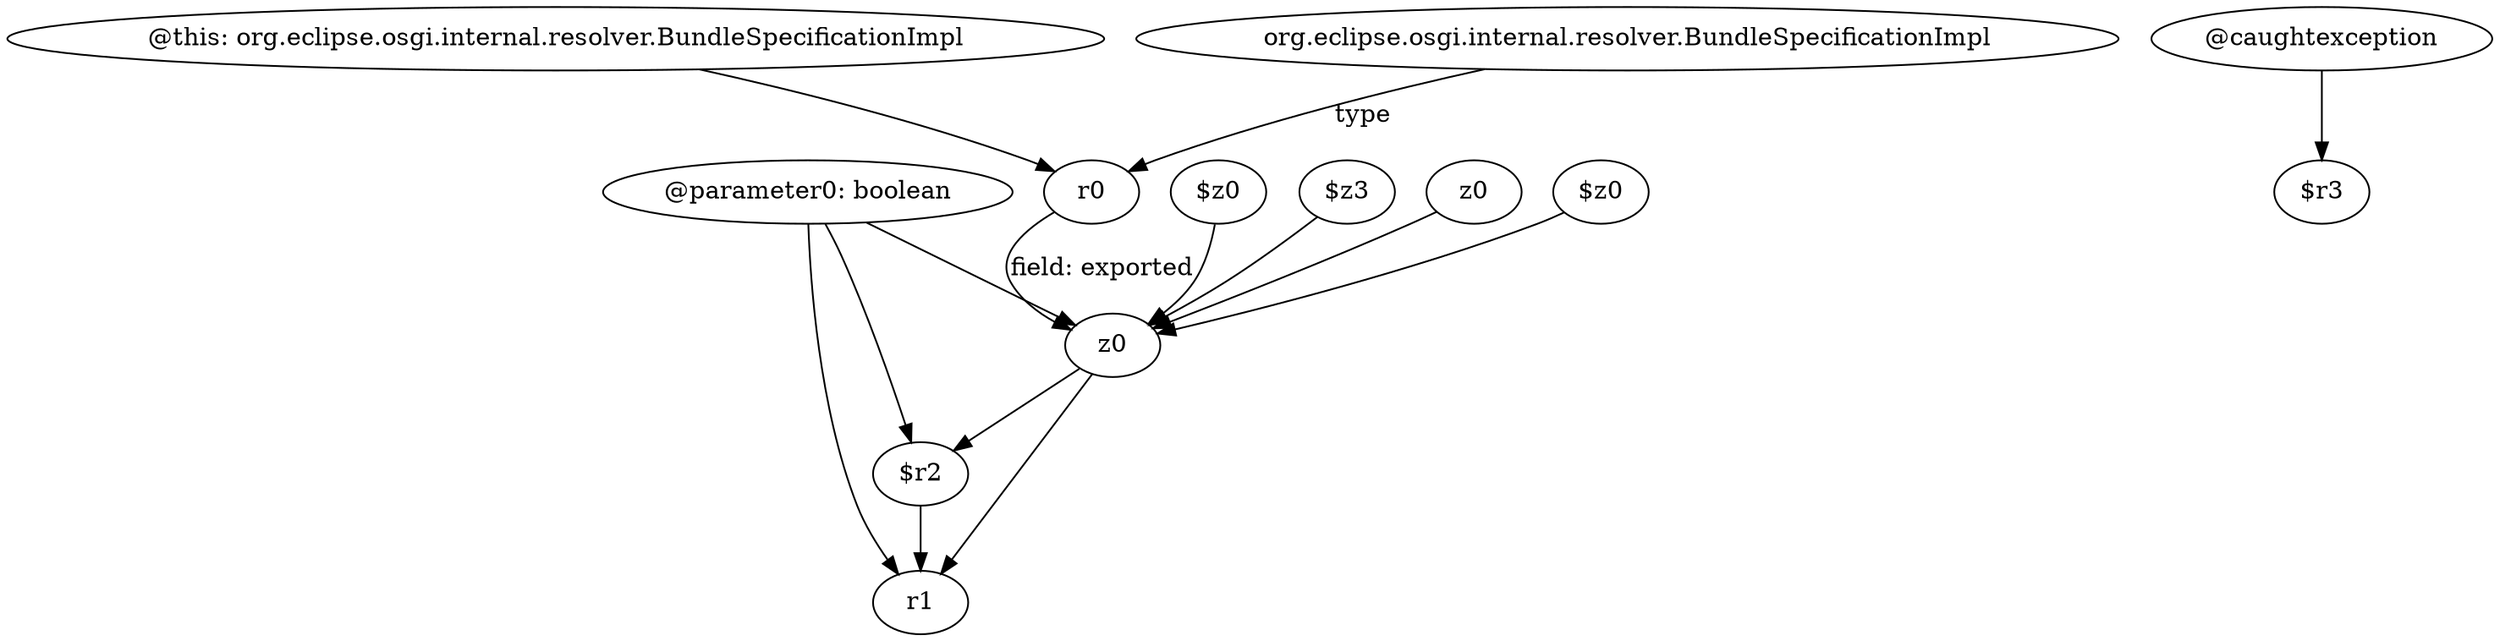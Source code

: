 digraph g {
0[label="@parameter0: boolean"]
1[label="z0"]
0->1[label=""]
2[label="$r2"]
1->2[label=""]
3[label="@this: org.eclipse.osgi.internal.resolver.BundleSpecificationImpl"]
4[label="r0"]
3->4[label=""]
4->1[label="field: exported"]
5[label="$z0"]
5->1[label=""]
6[label="$z3"]
6->1[label=""]
7[label="z0"]
7->1[label=""]
0->2[label=""]
8[label="org.eclipse.osgi.internal.resolver.BundleSpecificationImpl"]
8->4[label="type"]
9[label="r1"]
2->9[label=""]
1->9[label=""]
10[label="$z0"]
10->1[label=""]
11[label="@caughtexception"]
12[label="$r3"]
11->12[label=""]
0->9[label=""]
}